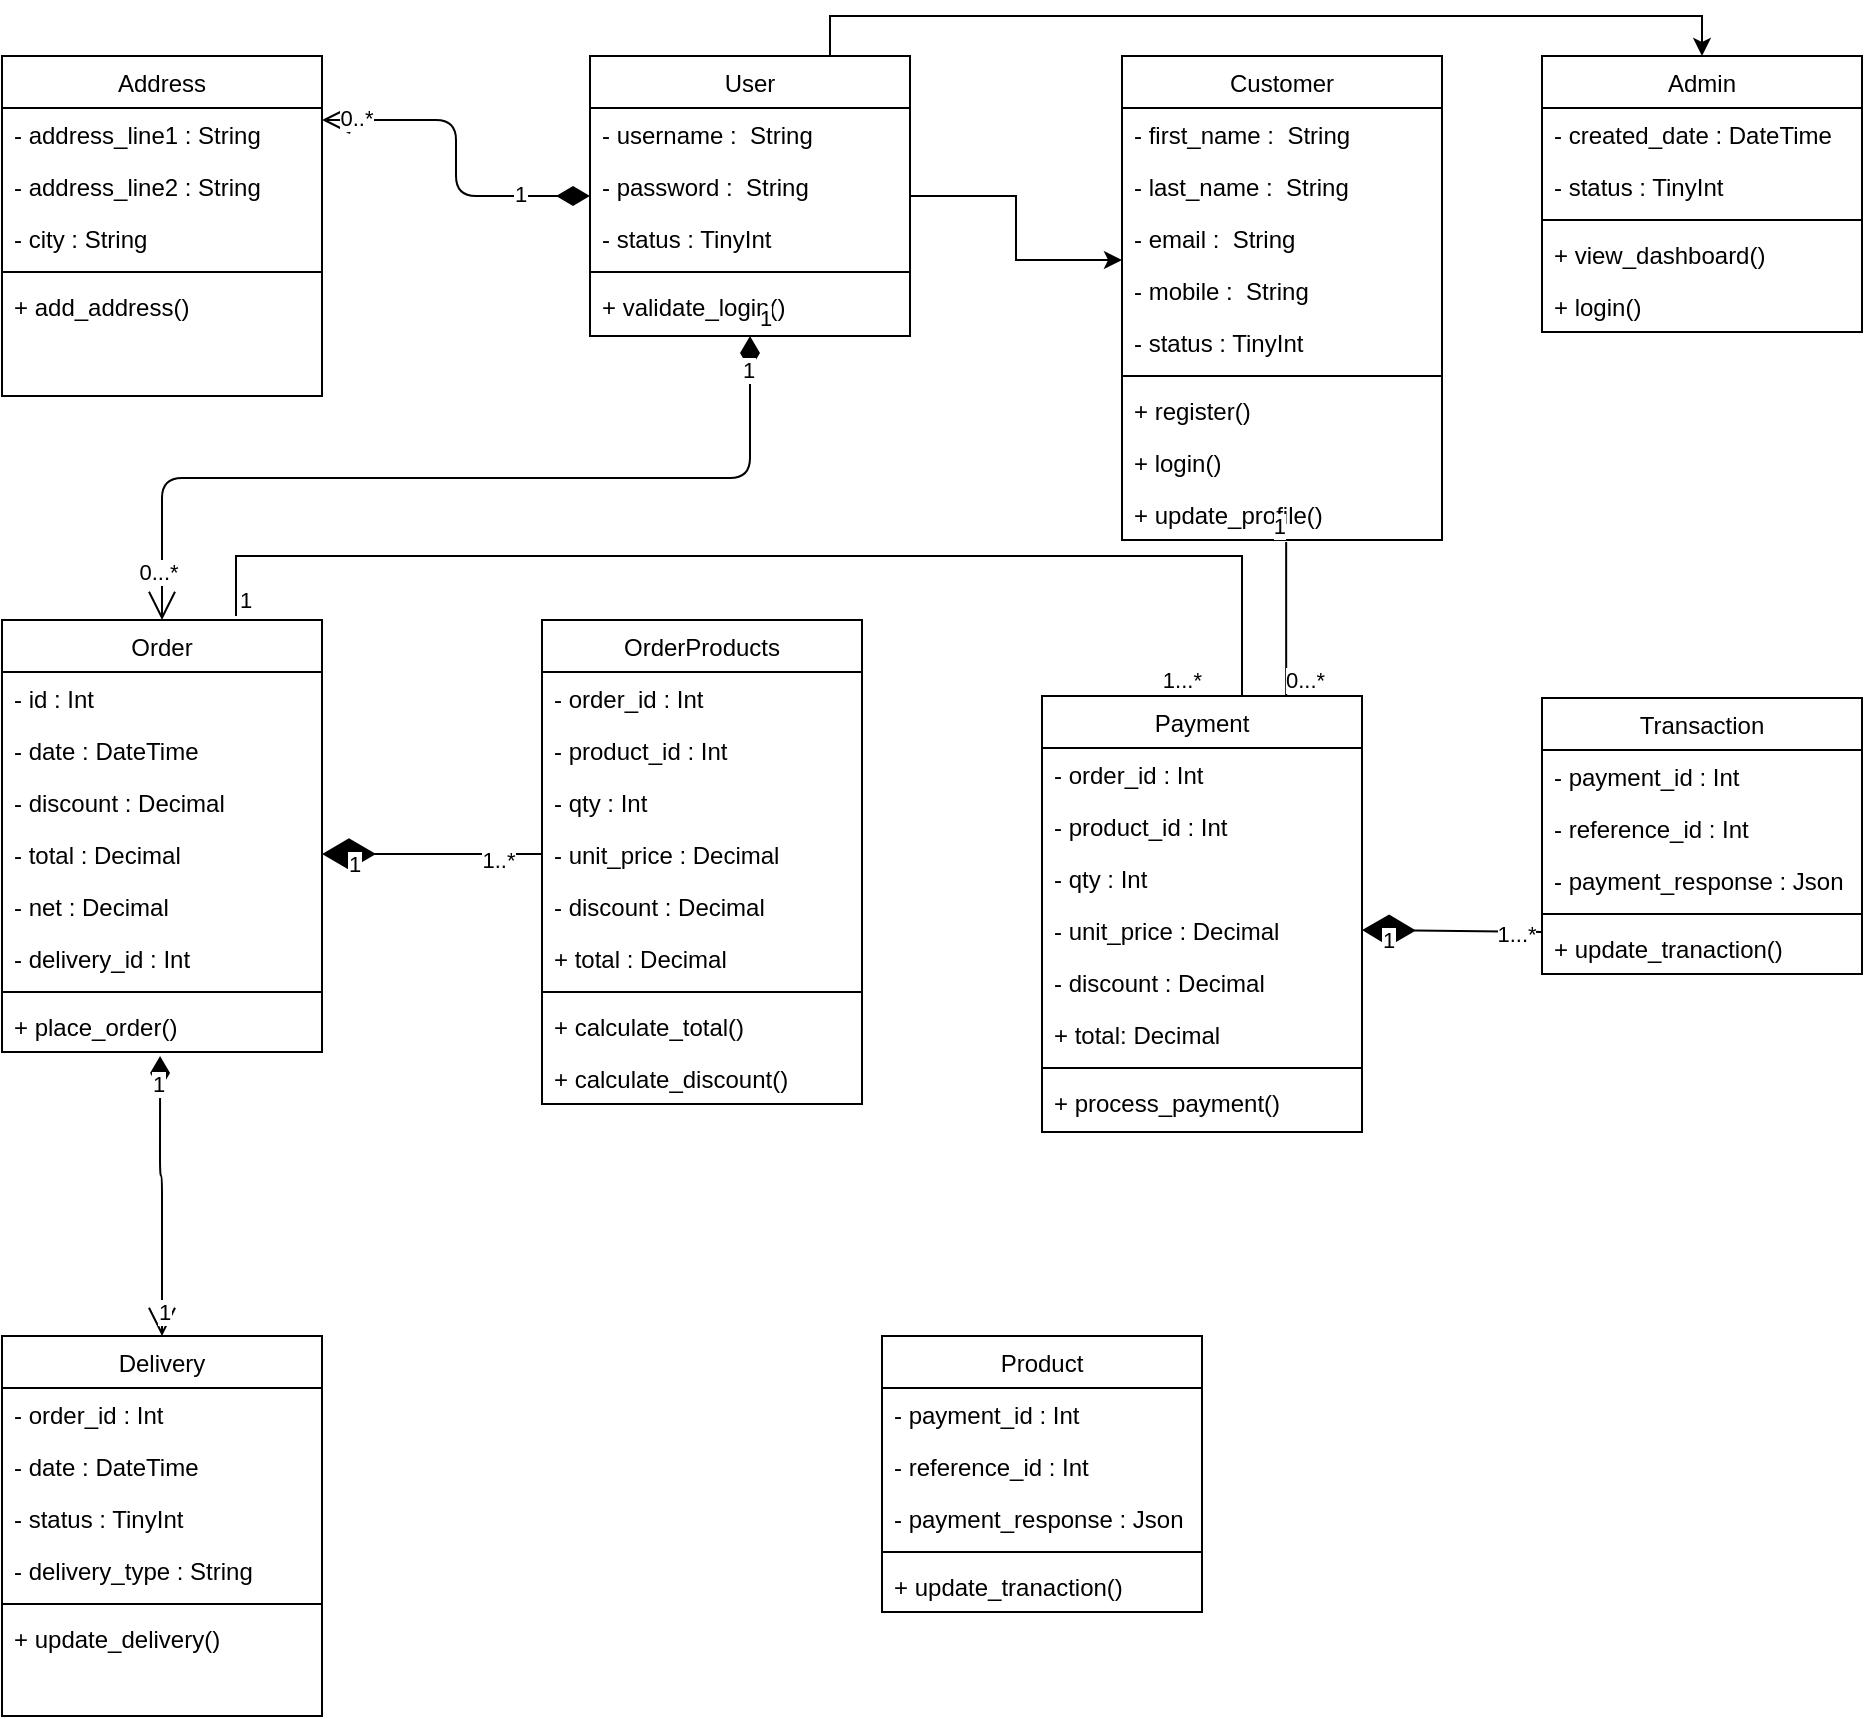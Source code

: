 <mxfile version="15.6.8" type="github">
  <diagram id="C5RBs43oDa-KdzZeNtuy" name="Page-1">
    <mxGraphModel dx="946" dy="535" grid="1" gridSize="10" guides="1" tooltips="1" connect="1" arrows="1" fold="1" page="1" pageScale="1" pageWidth="827" pageHeight="1169" math="0" shadow="0">
      <root>
        <mxCell id="WIyWlLk6GJQsqaUBKTNV-0" />
        <mxCell id="WIyWlLk6GJQsqaUBKTNV-1" parent="WIyWlLk6GJQsqaUBKTNV-0" />
        <mxCell id="zkfFHV4jXpPFQw0GAbJ--0" value="Customer" style="swimlane;fontStyle=0;align=center;verticalAlign=top;childLayout=stackLayout;horizontal=1;startSize=26;horizontalStack=0;resizeParent=1;resizeLast=0;collapsible=1;marginBottom=0;rounded=0;shadow=0;strokeWidth=1;" parent="WIyWlLk6GJQsqaUBKTNV-1" vertex="1">
          <mxGeometry x="600" y="40" width="160" height="242" as="geometry">
            <mxRectangle x="230" y="140" width="160" height="26" as="alternateBounds" />
          </mxGeometry>
        </mxCell>
        <mxCell id="zkfFHV4jXpPFQw0GAbJ--1" value="- first_name :  String" style="text;align=left;verticalAlign=top;spacingLeft=4;spacingRight=4;overflow=hidden;rotatable=0;points=[[0,0.5],[1,0.5]];portConstraint=eastwest;" parent="zkfFHV4jXpPFQw0GAbJ--0" vertex="1">
          <mxGeometry y="26" width="160" height="26" as="geometry" />
        </mxCell>
        <mxCell id="zkfFHV4jXpPFQw0GAbJ--2" value="- last_name :  String" style="text;align=left;verticalAlign=top;spacingLeft=4;spacingRight=4;overflow=hidden;rotatable=0;points=[[0,0.5],[1,0.5]];portConstraint=eastwest;rounded=0;shadow=0;html=0;" parent="zkfFHV4jXpPFQw0GAbJ--0" vertex="1">
          <mxGeometry y="52" width="160" height="26" as="geometry" />
        </mxCell>
        <mxCell id="zkfFHV4jXpPFQw0GAbJ--3" value="- email :  String" style="text;align=left;verticalAlign=top;spacingLeft=4;spacingRight=4;overflow=hidden;rotatable=0;points=[[0,0.5],[1,0.5]];portConstraint=eastwest;rounded=0;shadow=0;html=0;" parent="zkfFHV4jXpPFQw0GAbJ--0" vertex="1">
          <mxGeometry y="78" width="160" height="26" as="geometry" />
        </mxCell>
        <mxCell id="GveiFB2TSvd0suHK-F-r-6" value="- mobile :  String" style="text;align=left;verticalAlign=top;spacingLeft=4;spacingRight=4;overflow=hidden;rotatable=0;points=[[0,0.5],[1,0.5]];portConstraint=eastwest;rounded=0;shadow=0;html=0;" parent="zkfFHV4jXpPFQw0GAbJ--0" vertex="1">
          <mxGeometry y="104" width="160" height="26" as="geometry" />
        </mxCell>
        <mxCell id="GveiFB2TSvd0suHK-F-r-8" value="- status : TinyInt" style="text;align=left;verticalAlign=top;spacingLeft=4;spacingRight=4;overflow=hidden;rotatable=0;points=[[0,0.5],[1,0.5]];portConstraint=eastwest;rounded=0;shadow=0;html=0;" parent="zkfFHV4jXpPFQw0GAbJ--0" vertex="1">
          <mxGeometry y="130" width="160" height="26" as="geometry" />
        </mxCell>
        <mxCell id="zkfFHV4jXpPFQw0GAbJ--4" value="" style="line;html=1;strokeWidth=1;align=left;verticalAlign=middle;spacingTop=-1;spacingLeft=3;spacingRight=3;rotatable=0;labelPosition=right;points=[];portConstraint=eastwest;" parent="zkfFHV4jXpPFQw0GAbJ--0" vertex="1">
          <mxGeometry y="156" width="160" height="8" as="geometry" />
        </mxCell>
        <mxCell id="zkfFHV4jXpPFQw0GAbJ--5" value="+ register()" style="text;align=left;verticalAlign=top;spacingLeft=4;spacingRight=4;overflow=hidden;rotatable=0;points=[[0,0.5],[1,0.5]];portConstraint=eastwest;" parent="zkfFHV4jXpPFQw0GAbJ--0" vertex="1">
          <mxGeometry y="164" width="160" height="26" as="geometry" />
        </mxCell>
        <mxCell id="GveiFB2TSvd0suHK-F-r-28" value="+ login()" style="text;align=left;verticalAlign=top;spacingLeft=4;spacingRight=4;overflow=hidden;rotatable=0;points=[[0,0.5],[1,0.5]];portConstraint=eastwest;" parent="zkfFHV4jXpPFQw0GAbJ--0" vertex="1">
          <mxGeometry y="190" width="160" height="26" as="geometry" />
        </mxCell>
        <mxCell id="GveiFB2TSvd0suHK-F-r-27" value="+ update_profile()" style="text;align=left;verticalAlign=top;spacingLeft=4;spacingRight=4;overflow=hidden;rotatable=0;points=[[0,0.5],[1,0.5]];portConstraint=eastwest;" parent="zkfFHV4jXpPFQw0GAbJ--0" vertex="1">
          <mxGeometry y="216" width="160" height="26" as="geometry" />
        </mxCell>
        <mxCell id="GveiFB2TSvd0suHK-F-r-9" value="Address" style="swimlane;fontStyle=0;align=center;verticalAlign=top;childLayout=stackLayout;horizontal=1;startSize=26;horizontalStack=0;resizeParent=1;resizeLast=0;collapsible=1;marginBottom=0;rounded=0;shadow=0;strokeWidth=1;" parent="WIyWlLk6GJQsqaUBKTNV-1" vertex="1">
          <mxGeometry x="40" y="40" width="160" height="170" as="geometry">
            <mxRectangle x="230" y="140" width="160" height="26" as="alternateBounds" />
          </mxGeometry>
        </mxCell>
        <mxCell id="GveiFB2TSvd0suHK-F-r-11" value="- address_line1 : String" style="text;align=left;verticalAlign=top;spacingLeft=4;spacingRight=4;overflow=hidden;rotatable=0;points=[[0,0.5],[1,0.5]];portConstraint=eastwest;rounded=0;shadow=0;html=0;" parent="GveiFB2TSvd0suHK-F-r-9" vertex="1">
          <mxGeometry y="26" width="160" height="26" as="geometry" />
        </mxCell>
        <mxCell id="GveiFB2TSvd0suHK-F-r-12" value="- address_line2 : String" style="text;align=left;verticalAlign=top;spacingLeft=4;spacingRight=4;overflow=hidden;rotatable=0;points=[[0,0.5],[1,0.5]];portConstraint=eastwest;rounded=0;shadow=0;html=0;" parent="GveiFB2TSvd0suHK-F-r-9" vertex="1">
          <mxGeometry y="52" width="160" height="26" as="geometry" />
        </mxCell>
        <mxCell id="GveiFB2TSvd0suHK-F-r-13" value="- city : String" style="text;align=left;verticalAlign=top;spacingLeft=4;spacingRight=4;overflow=hidden;rotatable=0;points=[[0,0.5],[1,0.5]];portConstraint=eastwest;rounded=0;shadow=0;html=0;" parent="GveiFB2TSvd0suHK-F-r-9" vertex="1">
          <mxGeometry y="78" width="160" height="26" as="geometry" />
        </mxCell>
        <mxCell id="GveiFB2TSvd0suHK-F-r-16" value="" style="line;html=1;strokeWidth=1;align=left;verticalAlign=middle;spacingTop=-1;spacingLeft=3;spacingRight=3;rotatable=0;labelPosition=right;points=[];portConstraint=eastwest;" parent="GveiFB2TSvd0suHK-F-r-9" vertex="1">
          <mxGeometry y="104" width="160" height="8" as="geometry" />
        </mxCell>
        <mxCell id="GveiFB2TSvd0suHK-F-r-17" value="+ add_address()" style="text;align=left;verticalAlign=top;spacingLeft=4;spacingRight=4;overflow=hidden;rotatable=0;points=[[0,0.5],[1,0.5]];portConstraint=eastwest;" parent="GveiFB2TSvd0suHK-F-r-9" vertex="1">
          <mxGeometry y="112" width="160" height="26" as="geometry" />
        </mxCell>
        <mxCell id="RF_gzjs-V6l2ZyxgzjYH-10" style="edgeStyle=orthogonalEdgeStyle;rounded=0;orthogonalLoop=1;jettySize=auto;html=1;exitX=0.75;exitY=0;exitDx=0;exitDy=0;entryX=0.5;entryY=0;entryDx=0;entryDy=0;" edge="1" parent="WIyWlLk6GJQsqaUBKTNV-1" source="GveiFB2TSvd0suHK-F-r-18" target="RF_gzjs-V6l2ZyxgzjYH-0">
          <mxGeometry relative="1" as="geometry" />
        </mxCell>
        <mxCell id="RF_gzjs-V6l2ZyxgzjYH-11" style="edgeStyle=orthogonalEdgeStyle;rounded=0;orthogonalLoop=1;jettySize=auto;html=1;entryX=0;entryY=0.923;entryDx=0;entryDy=0;entryPerimeter=0;" edge="1" parent="WIyWlLk6GJQsqaUBKTNV-1" source="GveiFB2TSvd0suHK-F-r-18" target="zkfFHV4jXpPFQw0GAbJ--3">
          <mxGeometry relative="1" as="geometry" />
        </mxCell>
        <mxCell id="GveiFB2TSvd0suHK-F-r-18" value="User" style="swimlane;fontStyle=0;align=center;verticalAlign=top;childLayout=stackLayout;horizontal=1;startSize=26;horizontalStack=0;resizeParent=1;resizeLast=0;collapsible=1;marginBottom=0;rounded=0;shadow=0;strokeWidth=1;" parent="WIyWlLk6GJQsqaUBKTNV-1" vertex="1">
          <mxGeometry x="334" y="40" width="160" height="140" as="geometry">
            <mxRectangle x="230" y="140" width="160" height="26" as="alternateBounds" />
          </mxGeometry>
        </mxCell>
        <mxCell id="GveiFB2TSvd0suHK-F-r-19" value="- username :  String" style="text;align=left;verticalAlign=top;spacingLeft=4;spacingRight=4;overflow=hidden;rotatable=0;points=[[0,0.5],[1,0.5]];portConstraint=eastwest;" parent="GveiFB2TSvd0suHK-F-r-18" vertex="1">
          <mxGeometry y="26" width="160" height="26" as="geometry" />
        </mxCell>
        <mxCell id="GveiFB2TSvd0suHK-F-r-20" value="- password :  String" style="text;align=left;verticalAlign=top;spacingLeft=4;spacingRight=4;overflow=hidden;rotatable=0;points=[[0,0.5],[1,0.5]];portConstraint=eastwest;rounded=0;shadow=0;html=0;" parent="GveiFB2TSvd0suHK-F-r-18" vertex="1">
          <mxGeometry y="52" width="160" height="26" as="geometry" />
        </mxCell>
        <mxCell id="GveiFB2TSvd0suHK-F-r-21" value="- status : TinyInt" style="text;align=left;verticalAlign=top;spacingLeft=4;spacingRight=4;overflow=hidden;rotatable=0;points=[[0,0.5],[1,0.5]];portConstraint=eastwest;rounded=0;shadow=0;html=0;" parent="GveiFB2TSvd0suHK-F-r-18" vertex="1">
          <mxGeometry y="78" width="160" height="26" as="geometry" />
        </mxCell>
        <mxCell id="GveiFB2TSvd0suHK-F-r-25" value="" style="line;html=1;strokeWidth=1;align=left;verticalAlign=middle;spacingTop=-1;spacingLeft=3;spacingRight=3;rotatable=0;labelPosition=right;points=[];portConstraint=eastwest;" parent="GveiFB2TSvd0suHK-F-r-18" vertex="1">
          <mxGeometry y="104" width="160" height="8" as="geometry" />
        </mxCell>
        <mxCell id="GveiFB2TSvd0suHK-F-r-26" value="+ validate_login()" style="text;align=left;verticalAlign=top;spacingLeft=4;spacingRight=4;overflow=hidden;rotatable=0;points=[[0,0.5],[1,0.5]];portConstraint=eastwest;" parent="GveiFB2TSvd0suHK-F-r-18" vertex="1">
          <mxGeometry y="112" width="160" height="26" as="geometry" />
        </mxCell>
        <mxCell id="GveiFB2TSvd0suHK-F-r-41" value="" style="endArrow=open;html=1;endSize=12;startArrow=diamondThin;startSize=14;startFill=1;edgeStyle=orthogonalEdgeStyle;align=left;verticalAlign=bottom;entryX=1;entryY=0.231;entryDx=0;entryDy=0;entryPerimeter=0;" parent="WIyWlLk6GJQsqaUBKTNV-1" source="GveiFB2TSvd0suHK-F-r-18" target="GveiFB2TSvd0suHK-F-r-11" edge="1">
          <mxGeometry x="-1" y="3" relative="1" as="geometry">
            <mxPoint x="100" y="350" as="sourcePoint" />
            <mxPoint x="260" y="350" as="targetPoint" />
          </mxGeometry>
        </mxCell>
        <mxCell id="GveiFB2TSvd0suHK-F-r-42" value="1" style="edgeLabel;html=1;align=center;verticalAlign=middle;resizable=0;points=[];" parent="GveiFB2TSvd0suHK-F-r-41" vertex="1" connectable="0">
          <mxGeometry x="-0.593" y="-1" relative="1" as="geometry">
            <mxPoint as="offset" />
          </mxGeometry>
        </mxCell>
        <mxCell id="GveiFB2TSvd0suHK-F-r-43" value="0..*" style="edgeLabel;html=1;align=center;verticalAlign=middle;resizable=0;points=[];" parent="GveiFB2TSvd0suHK-F-r-41" vertex="1" connectable="0">
          <mxGeometry x="0.802" y="-1" relative="1" as="geometry">
            <mxPoint as="offset" />
          </mxGeometry>
        </mxCell>
        <mxCell id="GveiFB2TSvd0suHK-F-r-44" value="Order" style="swimlane;fontStyle=0;align=center;verticalAlign=top;childLayout=stackLayout;horizontal=1;startSize=26;horizontalStack=0;resizeParent=1;resizeLast=0;collapsible=1;marginBottom=0;rounded=0;shadow=0;strokeWidth=1;" parent="WIyWlLk6GJQsqaUBKTNV-1" vertex="1">
          <mxGeometry x="40" y="322" width="160" height="216" as="geometry">
            <mxRectangle x="230" y="140" width="160" height="26" as="alternateBounds" />
          </mxGeometry>
        </mxCell>
        <mxCell id="GveiFB2TSvd0suHK-F-r-45" value="- id : Int" style="text;align=left;verticalAlign=top;spacingLeft=4;spacingRight=4;overflow=hidden;rotatable=0;points=[[0,0.5],[1,0.5]];portConstraint=eastwest;" parent="GveiFB2TSvd0suHK-F-r-44" vertex="1">
          <mxGeometry y="26" width="160" height="26" as="geometry" />
        </mxCell>
        <mxCell id="GveiFB2TSvd0suHK-F-r-46" value="- date : DateTime" style="text;align=left;verticalAlign=top;spacingLeft=4;spacingRight=4;overflow=hidden;rotatable=0;points=[[0,0.5],[1,0.5]];portConstraint=eastwest;rounded=0;shadow=0;html=0;" parent="GveiFB2TSvd0suHK-F-r-44" vertex="1">
          <mxGeometry y="52" width="160" height="26" as="geometry" />
        </mxCell>
        <mxCell id="GveiFB2TSvd0suHK-F-r-47" value="- discount : Decimal" style="text;align=left;verticalAlign=top;spacingLeft=4;spacingRight=4;overflow=hidden;rotatable=0;points=[[0,0.5],[1,0.5]];portConstraint=eastwest;rounded=0;shadow=0;html=0;" parent="GveiFB2TSvd0suHK-F-r-44" vertex="1">
          <mxGeometry y="78" width="160" height="26" as="geometry" />
        </mxCell>
        <mxCell id="GveiFB2TSvd0suHK-F-r-48" value="- total : Decimal" style="text;align=left;verticalAlign=top;spacingLeft=4;spacingRight=4;overflow=hidden;rotatable=0;points=[[0,0.5],[1,0.5]];portConstraint=eastwest;rounded=0;shadow=0;html=0;" parent="GveiFB2TSvd0suHK-F-r-44" vertex="1">
          <mxGeometry y="104" width="160" height="26" as="geometry" />
        </mxCell>
        <mxCell id="GveiFB2TSvd0suHK-F-r-79" value="- net : Decimal" style="text;align=left;verticalAlign=top;spacingLeft=4;spacingRight=4;overflow=hidden;rotatable=0;points=[[0,0.5],[1,0.5]];portConstraint=eastwest;rounded=0;shadow=0;html=0;" parent="GveiFB2TSvd0suHK-F-r-44" vertex="1">
          <mxGeometry y="130" width="160" height="26" as="geometry" />
        </mxCell>
        <mxCell id="GveiFB2TSvd0suHK-F-r-49" value="- delivery_id : Int" style="text;align=left;verticalAlign=top;spacingLeft=4;spacingRight=4;overflow=hidden;rotatable=0;points=[[0,0.5],[1,0.5]];portConstraint=eastwest;rounded=0;shadow=0;html=0;" parent="GveiFB2TSvd0suHK-F-r-44" vertex="1">
          <mxGeometry y="156" width="160" height="26" as="geometry" />
        </mxCell>
        <mxCell id="GveiFB2TSvd0suHK-F-r-50" value="" style="line;html=1;strokeWidth=1;align=left;verticalAlign=middle;spacingTop=-1;spacingLeft=3;spacingRight=3;rotatable=0;labelPosition=right;points=[];portConstraint=eastwest;" parent="GveiFB2TSvd0suHK-F-r-44" vertex="1">
          <mxGeometry y="182" width="160" height="8" as="geometry" />
        </mxCell>
        <mxCell id="GveiFB2TSvd0suHK-F-r-51" value="+ place_order()" style="text;align=left;verticalAlign=top;spacingLeft=4;spacingRight=4;overflow=hidden;rotatable=0;points=[[0,0.5],[1,0.5]];portConstraint=eastwest;" parent="GveiFB2TSvd0suHK-F-r-44" vertex="1">
          <mxGeometry y="190" width="160" height="26" as="geometry" />
        </mxCell>
        <mxCell id="GveiFB2TSvd0suHK-F-r-54" value="1" style="endArrow=open;html=1;endSize=12;startArrow=diamondThin;startSize=14;startFill=1;edgeStyle=orthogonalEdgeStyle;align=left;verticalAlign=bottom;exitX=0.5;exitY=1;exitDx=0;exitDy=0;entryX=0.5;entryY=0;entryDx=0;entryDy=0;" parent="WIyWlLk6GJQsqaUBKTNV-1" source="GveiFB2TSvd0suHK-F-r-18" target="GveiFB2TSvd0suHK-F-r-44" edge="1">
          <mxGeometry x="-1" y="3" relative="1" as="geometry">
            <mxPoint x="300" y="240" as="sourcePoint" />
            <mxPoint x="410" y="180" as="targetPoint" />
          </mxGeometry>
        </mxCell>
        <mxCell id="GveiFB2TSvd0suHK-F-r-55" value="0...*" style="edgeLabel;html=1;align=center;verticalAlign=middle;resizable=0;points=[];" parent="GveiFB2TSvd0suHK-F-r-54" vertex="1" connectable="0">
          <mxGeometry x="0.889" y="-2" relative="1" as="geometry">
            <mxPoint as="offset" />
          </mxGeometry>
        </mxCell>
        <mxCell id="GveiFB2TSvd0suHK-F-r-56" value="1" style="edgeLabel;html=1;align=center;verticalAlign=middle;resizable=0;points=[];" parent="GveiFB2TSvd0suHK-F-r-54" vertex="1" connectable="0">
          <mxGeometry x="-0.924" y="-1" relative="1" as="geometry">
            <mxPoint as="offset" />
          </mxGeometry>
        </mxCell>
        <mxCell id="GveiFB2TSvd0suHK-F-r-57" value="Delivery" style="swimlane;fontStyle=0;align=center;verticalAlign=top;childLayout=stackLayout;horizontal=1;startSize=26;horizontalStack=0;resizeParent=1;resizeLast=0;collapsible=1;marginBottom=0;rounded=0;shadow=0;strokeWidth=1;" parent="WIyWlLk6GJQsqaUBKTNV-1" vertex="1">
          <mxGeometry x="40" y="680" width="160" height="190" as="geometry">
            <mxRectangle x="230" y="140" width="160" height="26" as="alternateBounds" />
          </mxGeometry>
        </mxCell>
        <mxCell id="GveiFB2TSvd0suHK-F-r-58" value="- order_id : Int" style="text;align=left;verticalAlign=top;spacingLeft=4;spacingRight=4;overflow=hidden;rotatable=0;points=[[0,0.5],[1,0.5]];portConstraint=eastwest;" parent="GveiFB2TSvd0suHK-F-r-57" vertex="1">
          <mxGeometry y="26" width="160" height="26" as="geometry" />
        </mxCell>
        <mxCell id="GveiFB2TSvd0suHK-F-r-70" value="- date : DateTime" style="text;align=left;verticalAlign=top;spacingLeft=4;spacingRight=4;overflow=hidden;rotatable=0;points=[[0,0.5],[1,0.5]];portConstraint=eastwest;rounded=0;shadow=0;html=0;" parent="GveiFB2TSvd0suHK-F-r-57" vertex="1">
          <mxGeometry y="52" width="160" height="26" as="geometry" />
        </mxCell>
        <mxCell id="GveiFB2TSvd0suHK-F-r-60" value="- status : TinyInt" style="text;align=left;verticalAlign=top;spacingLeft=4;spacingRight=4;overflow=hidden;rotatable=0;points=[[0,0.5],[1,0.5]];portConstraint=eastwest;rounded=0;shadow=0;html=0;" parent="GveiFB2TSvd0suHK-F-r-57" vertex="1">
          <mxGeometry y="78" width="160" height="26" as="geometry" />
        </mxCell>
        <mxCell id="GveiFB2TSvd0suHK-F-r-61" value="- delivery_type : String" style="text;align=left;verticalAlign=top;spacingLeft=4;spacingRight=4;overflow=hidden;rotatable=0;points=[[0,0.5],[1,0.5]];portConstraint=eastwest;rounded=0;shadow=0;html=0;" parent="GveiFB2TSvd0suHK-F-r-57" vertex="1">
          <mxGeometry y="104" width="160" height="26" as="geometry" />
        </mxCell>
        <mxCell id="GveiFB2TSvd0suHK-F-r-63" value="" style="line;html=1;strokeWidth=1;align=left;verticalAlign=middle;spacingTop=-1;spacingLeft=3;spacingRight=3;rotatable=0;labelPosition=right;points=[];portConstraint=eastwest;" parent="GveiFB2TSvd0suHK-F-r-57" vertex="1">
          <mxGeometry y="130" width="160" height="8" as="geometry" />
        </mxCell>
        <mxCell id="GveiFB2TSvd0suHK-F-r-64" value="+ update_delivery()" style="text;align=left;verticalAlign=top;spacingLeft=4;spacingRight=4;overflow=hidden;rotatable=0;points=[[0,0.5],[1,0.5]];portConstraint=eastwest;" parent="GveiFB2TSvd0suHK-F-r-57" vertex="1">
          <mxGeometry y="138" width="160" height="26" as="geometry" />
        </mxCell>
        <mxCell id="GveiFB2TSvd0suHK-F-r-67" value="" style="endArrow=open;html=1;endSize=12;startArrow=diamondThin;startSize=14;startFill=1;edgeStyle=orthogonalEdgeStyle;align=left;verticalAlign=bottom;exitX=0.494;exitY=1.077;exitDx=0;exitDy=0;exitPerimeter=0;entryX=0.5;entryY=0;entryDx=0;entryDy=0;" parent="WIyWlLk6GJQsqaUBKTNV-1" source="GveiFB2TSvd0suHK-F-r-51" target="GveiFB2TSvd0suHK-F-r-57" edge="1">
          <mxGeometry x="-1" y="3" relative="1" as="geometry">
            <mxPoint x="110" y="550" as="sourcePoint" />
            <mxPoint x="200" y="651" as="targetPoint" />
            <Array as="points">
              <mxPoint x="119" y="600" />
              <mxPoint x="120" y="600" />
            </Array>
          </mxGeometry>
        </mxCell>
        <mxCell id="GveiFB2TSvd0suHK-F-r-68" value="1" style="edgeLabel;html=1;align=center;verticalAlign=middle;resizable=0;points=[];" parent="GveiFB2TSvd0suHK-F-r-67" vertex="1" connectable="0">
          <mxGeometry x="0.829" y="1" relative="1" as="geometry">
            <mxPoint as="offset" />
          </mxGeometry>
        </mxCell>
        <mxCell id="GveiFB2TSvd0suHK-F-r-69" value="1" style="edgeLabel;html=1;align=center;verticalAlign=middle;resizable=0;points=[];" parent="GveiFB2TSvd0suHK-F-r-67" vertex="1" connectable="0">
          <mxGeometry x="-0.802" y="-1" relative="1" as="geometry">
            <mxPoint as="offset" />
          </mxGeometry>
        </mxCell>
        <mxCell id="GveiFB2TSvd0suHK-F-r-71" value="OrderProducts" style="swimlane;fontStyle=0;align=center;verticalAlign=top;childLayout=stackLayout;horizontal=1;startSize=26;horizontalStack=0;resizeParent=1;resizeLast=0;collapsible=1;marginBottom=0;rounded=0;shadow=0;strokeWidth=1;" parent="WIyWlLk6GJQsqaUBKTNV-1" vertex="1">
          <mxGeometry x="310" y="322" width="160" height="242" as="geometry">
            <mxRectangle x="230" y="140" width="160" height="26" as="alternateBounds" />
          </mxGeometry>
        </mxCell>
        <mxCell id="GveiFB2TSvd0suHK-F-r-72" value="- order_id : Int" style="text;align=left;verticalAlign=top;spacingLeft=4;spacingRight=4;overflow=hidden;rotatable=0;points=[[0,0.5],[1,0.5]];portConstraint=eastwest;" parent="GveiFB2TSvd0suHK-F-r-71" vertex="1">
          <mxGeometry y="26" width="160" height="26" as="geometry" />
        </mxCell>
        <mxCell id="GveiFB2TSvd0suHK-F-r-73" value="- product_id : Int" style="text;align=left;verticalAlign=top;spacingLeft=4;spacingRight=4;overflow=hidden;rotatable=0;points=[[0,0.5],[1,0.5]];portConstraint=eastwest;rounded=0;shadow=0;html=0;" parent="GveiFB2TSvd0suHK-F-r-71" vertex="1">
          <mxGeometry y="52" width="160" height="26" as="geometry" />
        </mxCell>
        <mxCell id="GveiFB2TSvd0suHK-F-r-74" value="- qty : Int" style="text;align=left;verticalAlign=top;spacingLeft=4;spacingRight=4;overflow=hidden;rotatable=0;points=[[0,0.5],[1,0.5]];portConstraint=eastwest;rounded=0;shadow=0;html=0;" parent="GveiFB2TSvd0suHK-F-r-71" vertex="1">
          <mxGeometry y="78" width="160" height="26" as="geometry" />
        </mxCell>
        <mxCell id="GveiFB2TSvd0suHK-F-r-75" value="- unit_price : Decimal" style="text;align=left;verticalAlign=top;spacingLeft=4;spacingRight=4;overflow=hidden;rotatable=0;points=[[0,0.5],[1,0.5]];portConstraint=eastwest;rounded=0;shadow=0;html=0;" parent="GveiFB2TSvd0suHK-F-r-71" vertex="1">
          <mxGeometry y="104" width="160" height="26" as="geometry" />
        </mxCell>
        <mxCell id="GveiFB2TSvd0suHK-F-r-76" value="- discount : Decimal" style="text;align=left;verticalAlign=top;spacingLeft=4;spacingRight=4;overflow=hidden;rotatable=0;points=[[0,0.5],[1,0.5]];portConstraint=eastwest;rounded=0;shadow=0;html=0;" parent="GveiFB2TSvd0suHK-F-r-71" vertex="1">
          <mxGeometry y="130" width="160" height="26" as="geometry" />
        </mxCell>
        <mxCell id="GveiFB2TSvd0suHK-F-r-81" value="+ total : Decimal" style="text;align=left;verticalAlign=top;spacingLeft=4;spacingRight=4;overflow=hidden;rotatable=0;points=[[0,0.5],[1,0.5]];portConstraint=eastwest;" parent="GveiFB2TSvd0suHK-F-r-71" vertex="1">
          <mxGeometry y="156" width="160" height="26" as="geometry" />
        </mxCell>
        <mxCell id="GveiFB2TSvd0suHK-F-r-77" value="" style="line;html=1;strokeWidth=1;align=left;verticalAlign=middle;spacingTop=-1;spacingLeft=3;spacingRight=3;rotatable=0;labelPosition=right;points=[];portConstraint=eastwest;" parent="GveiFB2TSvd0suHK-F-r-71" vertex="1">
          <mxGeometry y="182" width="160" height="8" as="geometry" />
        </mxCell>
        <mxCell id="GveiFB2TSvd0suHK-F-r-80" value="+ calculate_total()" style="text;align=left;verticalAlign=top;spacingLeft=4;spacingRight=4;overflow=hidden;rotatable=0;points=[[0,0.5],[1,0.5]];portConstraint=eastwest;" parent="GveiFB2TSvd0suHK-F-r-71" vertex="1">
          <mxGeometry y="190" width="160" height="26" as="geometry" />
        </mxCell>
        <mxCell id="GveiFB2TSvd0suHK-F-r-78" value="+ calculate_discount()" style="text;align=left;verticalAlign=top;spacingLeft=4;spacingRight=4;overflow=hidden;rotatable=0;points=[[0,0.5],[1,0.5]];portConstraint=eastwest;" parent="GveiFB2TSvd0suHK-F-r-71" vertex="1">
          <mxGeometry y="216" width="160" height="26" as="geometry" />
        </mxCell>
        <mxCell id="GveiFB2TSvd0suHK-F-r-82" value="" style="endArrow=diamondThin;endFill=1;endSize=24;html=1;entryX=1;entryY=0.5;entryDx=0;entryDy=0;exitX=0;exitY=0.5;exitDx=0;exitDy=0;" parent="WIyWlLk6GJQsqaUBKTNV-1" source="GveiFB2TSvd0suHK-F-r-75" target="GveiFB2TSvd0suHK-F-r-48" edge="1">
          <mxGeometry width="160" relative="1" as="geometry">
            <mxPoint x="160" y="620" as="sourcePoint" />
            <mxPoint x="320" y="620" as="targetPoint" />
          </mxGeometry>
        </mxCell>
        <mxCell id="GveiFB2TSvd0suHK-F-r-83" value="1" style="edgeLabel;html=1;align=center;verticalAlign=middle;resizable=0;points=[];" parent="GveiFB2TSvd0suHK-F-r-82" vertex="1" connectable="0">
          <mxGeometry x="0.709" y="5" relative="1" as="geometry">
            <mxPoint as="offset" />
          </mxGeometry>
        </mxCell>
        <mxCell id="GveiFB2TSvd0suHK-F-r-84" value="1..*" style="edgeLabel;html=1;align=center;verticalAlign=middle;resizable=0;points=[];" parent="GveiFB2TSvd0suHK-F-r-82" vertex="1" connectable="0">
          <mxGeometry x="-0.6" y="3" relative="1" as="geometry">
            <mxPoint as="offset" />
          </mxGeometry>
        </mxCell>
        <mxCell id="GveiFB2TSvd0suHK-F-r-85" value="Payment" style="swimlane;fontStyle=0;align=center;verticalAlign=top;childLayout=stackLayout;horizontal=1;startSize=26;horizontalStack=0;resizeParent=1;resizeLast=0;collapsible=1;marginBottom=0;rounded=0;shadow=0;strokeWidth=1;" parent="WIyWlLk6GJQsqaUBKTNV-1" vertex="1">
          <mxGeometry x="560" y="360" width="160" height="218" as="geometry">
            <mxRectangle x="230" y="140" width="160" height="26" as="alternateBounds" />
          </mxGeometry>
        </mxCell>
        <mxCell id="GveiFB2TSvd0suHK-F-r-86" value="- order_id : Int" style="text;align=left;verticalAlign=top;spacingLeft=4;spacingRight=4;overflow=hidden;rotatable=0;points=[[0,0.5],[1,0.5]];portConstraint=eastwest;" parent="GveiFB2TSvd0suHK-F-r-85" vertex="1">
          <mxGeometry y="26" width="160" height="26" as="geometry" />
        </mxCell>
        <mxCell id="GveiFB2TSvd0suHK-F-r-87" value="- product_id : Int" style="text;align=left;verticalAlign=top;spacingLeft=4;spacingRight=4;overflow=hidden;rotatable=0;points=[[0,0.5],[1,0.5]];portConstraint=eastwest;rounded=0;shadow=0;html=0;" parent="GveiFB2TSvd0suHK-F-r-85" vertex="1">
          <mxGeometry y="52" width="160" height="26" as="geometry" />
        </mxCell>
        <mxCell id="GveiFB2TSvd0suHK-F-r-88" value="- qty : Int" style="text;align=left;verticalAlign=top;spacingLeft=4;spacingRight=4;overflow=hidden;rotatable=0;points=[[0,0.5],[1,0.5]];portConstraint=eastwest;rounded=0;shadow=0;html=0;" parent="GveiFB2TSvd0suHK-F-r-85" vertex="1">
          <mxGeometry y="78" width="160" height="26" as="geometry" />
        </mxCell>
        <mxCell id="GveiFB2TSvd0suHK-F-r-89" value="- unit_price : Decimal" style="text;align=left;verticalAlign=top;spacingLeft=4;spacingRight=4;overflow=hidden;rotatable=0;points=[[0,0.5],[1,0.5]];portConstraint=eastwest;rounded=0;shadow=0;html=0;" parent="GveiFB2TSvd0suHK-F-r-85" vertex="1">
          <mxGeometry y="104" width="160" height="26" as="geometry" />
        </mxCell>
        <mxCell id="GveiFB2TSvd0suHK-F-r-90" value="- discount : Decimal" style="text;align=left;verticalAlign=top;spacingLeft=4;spacingRight=4;overflow=hidden;rotatable=0;points=[[0,0.5],[1,0.5]];portConstraint=eastwest;rounded=0;shadow=0;html=0;" parent="GveiFB2TSvd0suHK-F-r-85" vertex="1">
          <mxGeometry y="130" width="160" height="26" as="geometry" />
        </mxCell>
        <mxCell id="GveiFB2TSvd0suHK-F-r-91" value="+ total: Decimal" style="text;align=left;verticalAlign=top;spacingLeft=4;spacingRight=4;overflow=hidden;rotatable=0;points=[[0,0.5],[1,0.5]];portConstraint=eastwest;" parent="GveiFB2TSvd0suHK-F-r-85" vertex="1">
          <mxGeometry y="156" width="160" height="26" as="geometry" />
        </mxCell>
        <mxCell id="GveiFB2TSvd0suHK-F-r-92" value="" style="line;html=1;strokeWidth=1;align=left;verticalAlign=middle;spacingTop=-1;spacingLeft=3;spacingRight=3;rotatable=0;labelPosition=right;points=[];portConstraint=eastwest;" parent="GveiFB2TSvd0suHK-F-r-85" vertex="1">
          <mxGeometry y="182" width="160" height="8" as="geometry" />
        </mxCell>
        <mxCell id="GveiFB2TSvd0suHK-F-r-93" value="+ process_payment()" style="text;align=left;verticalAlign=top;spacingLeft=4;spacingRight=4;overflow=hidden;rotatable=0;points=[[0,0.5],[1,0.5]];portConstraint=eastwest;" parent="GveiFB2TSvd0suHK-F-r-85" vertex="1">
          <mxGeometry y="190" width="160" height="26" as="geometry" />
        </mxCell>
        <mxCell id="GveiFB2TSvd0suHK-F-r-95" value="Transaction" style="swimlane;fontStyle=0;align=center;verticalAlign=top;childLayout=stackLayout;horizontal=1;startSize=26;horizontalStack=0;resizeParent=1;resizeLast=0;collapsible=1;marginBottom=0;rounded=0;shadow=0;strokeWidth=1;" parent="WIyWlLk6GJQsqaUBKTNV-1" vertex="1">
          <mxGeometry x="810" y="361" width="160" height="138" as="geometry">
            <mxRectangle x="230" y="140" width="160" height="26" as="alternateBounds" />
          </mxGeometry>
        </mxCell>
        <mxCell id="GveiFB2TSvd0suHK-F-r-96" value="- payment_id : Int" style="text;align=left;verticalAlign=top;spacingLeft=4;spacingRight=4;overflow=hidden;rotatable=0;points=[[0,0.5],[1,0.5]];portConstraint=eastwest;" parent="GveiFB2TSvd0suHK-F-r-95" vertex="1">
          <mxGeometry y="26" width="160" height="26" as="geometry" />
        </mxCell>
        <mxCell id="GveiFB2TSvd0suHK-F-r-97" value="- reference_id : Int" style="text;align=left;verticalAlign=top;spacingLeft=4;spacingRight=4;overflow=hidden;rotatable=0;points=[[0,0.5],[1,0.5]];portConstraint=eastwest;rounded=0;shadow=0;html=0;" parent="GveiFB2TSvd0suHK-F-r-95" vertex="1">
          <mxGeometry y="52" width="160" height="26" as="geometry" />
        </mxCell>
        <mxCell id="GveiFB2TSvd0suHK-F-r-98" value="- payment_response : Json" style="text;align=left;verticalAlign=top;spacingLeft=4;spacingRight=4;overflow=hidden;rotatable=0;points=[[0,0.5],[1,0.5]];portConstraint=eastwest;rounded=0;shadow=0;html=0;" parent="GveiFB2TSvd0suHK-F-r-95" vertex="1">
          <mxGeometry y="78" width="160" height="26" as="geometry" />
        </mxCell>
        <mxCell id="GveiFB2TSvd0suHK-F-r-102" value="" style="line;html=1;strokeWidth=1;align=left;verticalAlign=middle;spacingTop=-1;spacingLeft=3;spacingRight=3;rotatable=0;labelPosition=right;points=[];portConstraint=eastwest;" parent="GveiFB2TSvd0suHK-F-r-95" vertex="1">
          <mxGeometry y="104" width="160" height="8" as="geometry" />
        </mxCell>
        <mxCell id="GveiFB2TSvd0suHK-F-r-103" value="+ update_tranaction()" style="text;align=left;verticalAlign=top;spacingLeft=4;spacingRight=4;overflow=hidden;rotatable=0;points=[[0,0.5],[1,0.5]];portConstraint=eastwest;" parent="GveiFB2TSvd0suHK-F-r-95" vertex="1">
          <mxGeometry y="112" width="160" height="26" as="geometry" />
        </mxCell>
        <mxCell id="GveiFB2TSvd0suHK-F-r-111" value="" style="endArrow=diamondThin;endFill=1;endSize=24;html=1;entryX=1;entryY=0.5;entryDx=0;entryDy=0;exitX=0;exitY=0.192;exitDx=0;exitDy=0;exitPerimeter=0;" parent="WIyWlLk6GJQsqaUBKTNV-1" target="GveiFB2TSvd0suHK-F-r-89" edge="1" source="GveiFB2TSvd0suHK-F-r-103">
          <mxGeometry width="160" relative="1" as="geometry">
            <mxPoint x="827" y="439" as="sourcePoint" />
            <mxPoint x="650" y="620" as="targetPoint" />
          </mxGeometry>
        </mxCell>
        <mxCell id="GveiFB2TSvd0suHK-F-r-112" value="1" style="edgeLabel;html=1;align=center;verticalAlign=middle;resizable=0;points=[];" parent="GveiFB2TSvd0suHK-F-r-111" vertex="1" connectable="0">
          <mxGeometry x="0.709" y="5" relative="1" as="geometry">
            <mxPoint as="offset" />
          </mxGeometry>
        </mxCell>
        <mxCell id="GveiFB2TSvd0suHK-F-r-113" value="1" style="edgeLabel;html=1;align=center;verticalAlign=middle;resizable=0;points=[];" parent="GveiFB2TSvd0suHK-F-r-111" vertex="1" connectable="0">
          <mxGeometry x="-0.6" y="3" relative="1" as="geometry">
            <mxPoint as="offset" />
          </mxGeometry>
        </mxCell>
        <mxCell id="GveiFB2TSvd0suHK-F-r-114" value="1...*" style="edgeLabel;html=1;align=center;verticalAlign=middle;resizable=0;points=[];" parent="GveiFB2TSvd0suHK-F-r-111" vertex="1" connectable="0">
          <mxGeometry x="-0.709" y="1" relative="1" as="geometry">
            <mxPoint as="offset" />
          </mxGeometry>
        </mxCell>
        <mxCell id="RF_gzjs-V6l2ZyxgzjYH-0" value="Admin" style="swimlane;fontStyle=0;align=center;verticalAlign=top;childLayout=stackLayout;horizontal=1;startSize=26;horizontalStack=0;resizeParent=1;resizeLast=0;collapsible=1;marginBottom=0;rounded=0;shadow=0;strokeWidth=1;" vertex="1" parent="WIyWlLk6GJQsqaUBKTNV-1">
          <mxGeometry x="810" y="40" width="160" height="138" as="geometry">
            <mxRectangle x="230" y="140" width="160" height="26" as="alternateBounds" />
          </mxGeometry>
        </mxCell>
        <mxCell id="RF_gzjs-V6l2ZyxgzjYH-1" value="- created_date : DateTime" style="text;align=left;verticalAlign=top;spacingLeft=4;spacingRight=4;overflow=hidden;rotatable=0;points=[[0,0.5],[1,0.5]];portConstraint=eastwest;" vertex="1" parent="RF_gzjs-V6l2ZyxgzjYH-0">
          <mxGeometry y="26" width="160" height="26" as="geometry" />
        </mxCell>
        <mxCell id="RF_gzjs-V6l2ZyxgzjYH-2" value="- status : TinyInt" style="text;align=left;verticalAlign=top;spacingLeft=4;spacingRight=4;overflow=hidden;rotatable=0;points=[[0,0.5],[1,0.5]];portConstraint=eastwest;rounded=0;shadow=0;html=0;" vertex="1" parent="RF_gzjs-V6l2ZyxgzjYH-0">
          <mxGeometry y="52" width="160" height="26" as="geometry" />
        </mxCell>
        <mxCell id="RF_gzjs-V6l2ZyxgzjYH-6" value="" style="line;html=1;strokeWidth=1;align=left;verticalAlign=middle;spacingTop=-1;spacingLeft=3;spacingRight=3;rotatable=0;labelPosition=right;points=[];portConstraint=eastwest;" vertex="1" parent="RF_gzjs-V6l2ZyxgzjYH-0">
          <mxGeometry y="78" width="160" height="8" as="geometry" />
        </mxCell>
        <mxCell id="RF_gzjs-V6l2ZyxgzjYH-7" value="+ view_dashboard()" style="text;align=left;verticalAlign=top;spacingLeft=4;spacingRight=4;overflow=hidden;rotatable=0;points=[[0,0.5],[1,0.5]];portConstraint=eastwest;" vertex="1" parent="RF_gzjs-V6l2ZyxgzjYH-0">
          <mxGeometry y="86" width="160" height="26" as="geometry" />
        </mxCell>
        <mxCell id="RF_gzjs-V6l2ZyxgzjYH-8" value="+ login()" style="text;align=left;verticalAlign=top;spacingLeft=4;spacingRight=4;overflow=hidden;rotatable=0;points=[[0,0.5],[1,0.5]];portConstraint=eastwest;" vertex="1" parent="RF_gzjs-V6l2ZyxgzjYH-0">
          <mxGeometry y="112" width="160" height="26" as="geometry" />
        </mxCell>
        <mxCell id="RF_gzjs-V6l2ZyxgzjYH-19" value="" style="endArrow=none;html=1;edgeStyle=orthogonalEdgeStyle;rounded=0;entryX=0.5;entryY=0;entryDx=0;entryDy=0;" edge="1" parent="WIyWlLk6GJQsqaUBKTNV-1" target="GveiFB2TSvd0suHK-F-r-85">
          <mxGeometry relative="1" as="geometry">
            <mxPoint x="157" y="320" as="sourcePoint" />
            <mxPoint x="400" y="630" as="targetPoint" />
            <Array as="points">
              <mxPoint x="157" y="290" />
              <mxPoint x="660" y="290" />
            </Array>
          </mxGeometry>
        </mxCell>
        <mxCell id="RF_gzjs-V6l2ZyxgzjYH-20" value="1" style="edgeLabel;resizable=0;html=1;align=left;verticalAlign=bottom;" connectable="0" vertex="1" parent="RF_gzjs-V6l2ZyxgzjYH-19">
          <mxGeometry x="-1" relative="1" as="geometry" />
        </mxCell>
        <mxCell id="RF_gzjs-V6l2ZyxgzjYH-21" value="1...*" style="edgeLabel;resizable=0;html=1;align=right;verticalAlign=bottom;" connectable="0" vertex="1" parent="RF_gzjs-V6l2ZyxgzjYH-19">
          <mxGeometry x="1" relative="1" as="geometry" />
        </mxCell>
        <mxCell id="RF_gzjs-V6l2ZyxgzjYH-22" value="" style="endArrow=none;html=1;edgeStyle=orthogonalEdgeStyle;rounded=0;exitX=0.75;exitY=0;exitDx=0;exitDy=0;entryX=0.513;entryY=1.038;entryDx=0;entryDy=0;entryPerimeter=0;" edge="1" parent="WIyWlLk6GJQsqaUBKTNV-1" source="GveiFB2TSvd0suHK-F-r-85" target="GveiFB2TSvd0suHK-F-r-27">
          <mxGeometry relative="1" as="geometry">
            <mxPoint x="480" y="600" as="sourcePoint" />
            <mxPoint x="640" y="600" as="targetPoint" />
            <Array as="points">
              <mxPoint x="682" y="360" />
            </Array>
          </mxGeometry>
        </mxCell>
        <mxCell id="RF_gzjs-V6l2ZyxgzjYH-23" value="0...*" style="edgeLabel;resizable=0;html=1;align=left;verticalAlign=bottom;" connectable="0" vertex="1" parent="RF_gzjs-V6l2ZyxgzjYH-22">
          <mxGeometry x="-1" relative="1" as="geometry" />
        </mxCell>
        <mxCell id="RF_gzjs-V6l2ZyxgzjYH-24" value="1" style="edgeLabel;resizable=0;html=1;align=right;verticalAlign=bottom;" connectable="0" vertex="1" parent="RF_gzjs-V6l2ZyxgzjYH-22">
          <mxGeometry x="1" relative="1" as="geometry" />
        </mxCell>
        <mxCell id="RF_gzjs-V6l2ZyxgzjYH-25" value="Product" style="swimlane;fontStyle=0;align=center;verticalAlign=top;childLayout=stackLayout;horizontal=1;startSize=26;horizontalStack=0;resizeParent=1;resizeLast=0;collapsible=1;marginBottom=0;rounded=0;shadow=0;strokeWidth=1;" vertex="1" parent="WIyWlLk6GJQsqaUBKTNV-1">
          <mxGeometry x="480" y="680" width="160" height="138" as="geometry">
            <mxRectangle x="230" y="140" width="160" height="26" as="alternateBounds" />
          </mxGeometry>
        </mxCell>
        <mxCell id="RF_gzjs-V6l2ZyxgzjYH-26" value="- payment_id : Int" style="text;align=left;verticalAlign=top;spacingLeft=4;spacingRight=4;overflow=hidden;rotatable=0;points=[[0,0.5],[1,0.5]];portConstraint=eastwest;" vertex="1" parent="RF_gzjs-V6l2ZyxgzjYH-25">
          <mxGeometry y="26" width="160" height="26" as="geometry" />
        </mxCell>
        <mxCell id="RF_gzjs-V6l2ZyxgzjYH-27" value="- reference_id : Int" style="text;align=left;verticalAlign=top;spacingLeft=4;spacingRight=4;overflow=hidden;rotatable=0;points=[[0,0.5],[1,0.5]];portConstraint=eastwest;rounded=0;shadow=0;html=0;" vertex="1" parent="RF_gzjs-V6l2ZyxgzjYH-25">
          <mxGeometry y="52" width="160" height="26" as="geometry" />
        </mxCell>
        <mxCell id="RF_gzjs-V6l2ZyxgzjYH-28" value="- payment_response : Json" style="text;align=left;verticalAlign=top;spacingLeft=4;spacingRight=4;overflow=hidden;rotatable=0;points=[[0,0.5],[1,0.5]];portConstraint=eastwest;rounded=0;shadow=0;html=0;" vertex="1" parent="RF_gzjs-V6l2ZyxgzjYH-25">
          <mxGeometry y="78" width="160" height="26" as="geometry" />
        </mxCell>
        <mxCell id="RF_gzjs-V6l2ZyxgzjYH-29" value="" style="line;html=1;strokeWidth=1;align=left;verticalAlign=middle;spacingTop=-1;spacingLeft=3;spacingRight=3;rotatable=0;labelPosition=right;points=[];portConstraint=eastwest;" vertex="1" parent="RF_gzjs-V6l2ZyxgzjYH-25">
          <mxGeometry y="104" width="160" height="8" as="geometry" />
        </mxCell>
        <mxCell id="RF_gzjs-V6l2ZyxgzjYH-30" value="+ update_tranaction()" style="text;align=left;verticalAlign=top;spacingLeft=4;spacingRight=4;overflow=hidden;rotatable=0;points=[[0,0.5],[1,0.5]];portConstraint=eastwest;" vertex="1" parent="RF_gzjs-V6l2ZyxgzjYH-25">
          <mxGeometry y="112" width="160" height="26" as="geometry" />
        </mxCell>
      </root>
    </mxGraphModel>
  </diagram>
</mxfile>
